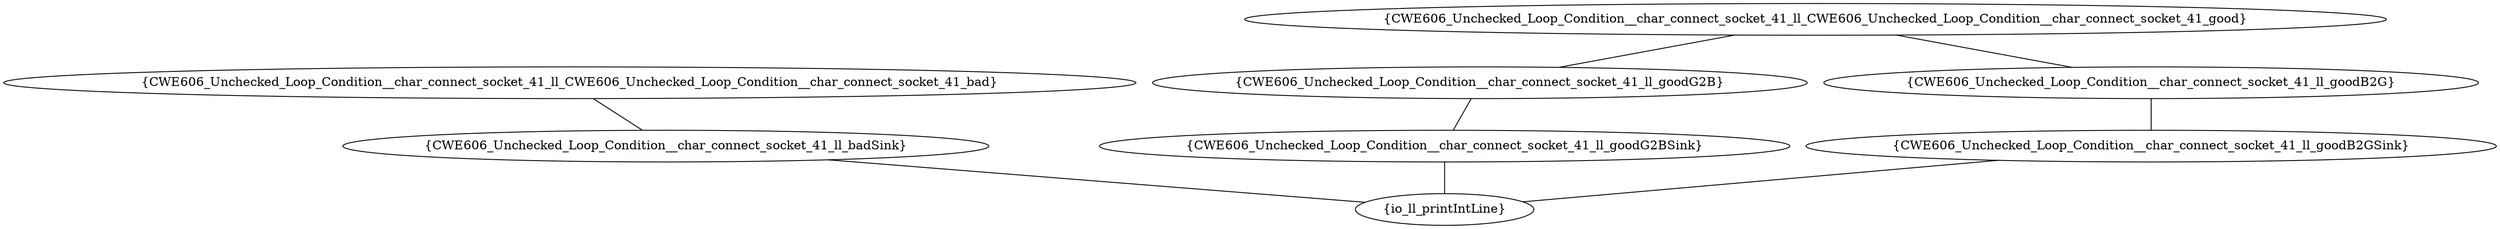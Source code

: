 graph "cg graph" {
CWE606_Unchecked_Loop_Condition__char_connect_socket_41_ll_goodG2B [label="{CWE606_Unchecked_Loop_Condition__char_connect_socket_41_ll_goodG2B}"];
CWE606_Unchecked_Loop_Condition__char_connect_socket_41_ll_goodG2BSink [label="{CWE606_Unchecked_Loop_Condition__char_connect_socket_41_ll_goodG2BSink}"];
CWE606_Unchecked_Loop_Condition__char_connect_socket_41_ll_CWE606_Unchecked_Loop_Condition__char_connect_socket_41_bad [label="{CWE606_Unchecked_Loop_Condition__char_connect_socket_41_ll_CWE606_Unchecked_Loop_Condition__char_connect_socket_41_bad}"];
CWE606_Unchecked_Loop_Condition__char_connect_socket_41_ll_badSink [label="{CWE606_Unchecked_Loop_Condition__char_connect_socket_41_ll_badSink}"];
io_ll_printIntLine [label="{io_ll_printIntLine}"];
CWE606_Unchecked_Loop_Condition__char_connect_socket_41_ll_goodB2G [label="{CWE606_Unchecked_Loop_Condition__char_connect_socket_41_ll_goodB2G}"];
CWE606_Unchecked_Loop_Condition__char_connect_socket_41_ll_goodB2GSink [label="{CWE606_Unchecked_Loop_Condition__char_connect_socket_41_ll_goodB2GSink}"];
CWE606_Unchecked_Loop_Condition__char_connect_socket_41_ll_CWE606_Unchecked_Loop_Condition__char_connect_socket_41_good [label="{CWE606_Unchecked_Loop_Condition__char_connect_socket_41_ll_CWE606_Unchecked_Loop_Condition__char_connect_socket_41_good}"];
CWE606_Unchecked_Loop_Condition__char_connect_socket_41_ll_goodG2B -- CWE606_Unchecked_Loop_Condition__char_connect_socket_41_ll_goodG2BSink;
CWE606_Unchecked_Loop_Condition__char_connect_socket_41_ll_CWE606_Unchecked_Loop_Condition__char_connect_socket_41_bad -- CWE606_Unchecked_Loop_Condition__char_connect_socket_41_ll_badSink;
CWE606_Unchecked_Loop_Condition__char_connect_socket_41_ll_goodG2BSink -- io_ll_printIntLine;
CWE606_Unchecked_Loop_Condition__char_connect_socket_41_ll_goodB2G -- CWE606_Unchecked_Loop_Condition__char_connect_socket_41_ll_goodB2GSink;
CWE606_Unchecked_Loop_Condition__char_connect_socket_41_ll_badSink -- io_ll_printIntLine;
CWE606_Unchecked_Loop_Condition__char_connect_socket_41_ll_CWE606_Unchecked_Loop_Condition__char_connect_socket_41_good -- CWE606_Unchecked_Loop_Condition__char_connect_socket_41_ll_goodB2G;
CWE606_Unchecked_Loop_Condition__char_connect_socket_41_ll_CWE606_Unchecked_Loop_Condition__char_connect_socket_41_good -- CWE606_Unchecked_Loop_Condition__char_connect_socket_41_ll_goodG2B;
CWE606_Unchecked_Loop_Condition__char_connect_socket_41_ll_goodB2GSink -- io_ll_printIntLine;
}
